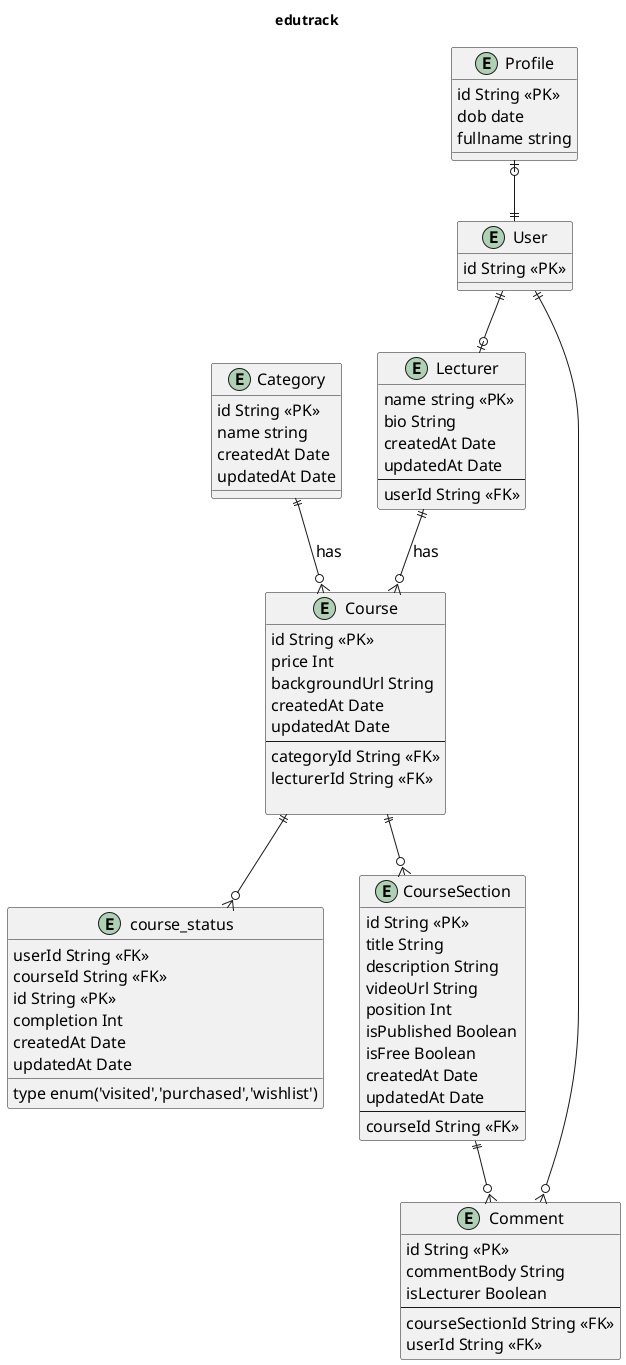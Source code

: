 @startuml edutrack
skinparam defaultFontName Poppins
skinparam defaultFontSize 16
title edutrack

entity User{
    id String <<PK>>
}
' entity chat{}
entity Lecturer {
    name string <<PK>>
    bio String
    createdAt Date
    updatedAt Date
    ---
    userId String <<FK>>
}

entity Profile {
    id String <<PK>>
    dob date
    fullname string
}

entity course_status {
    userId String <<FK>>
    courseId String <<FK>>
    id String <<PK>>
    completion Int
    createdAt Date
    updatedAt Date
    type enum('visited','purchased','wishlist')
}

entity Course {
    id String <<PK>>
    price Int
    backgroundUrl String
    createdAt Date
    updatedAt Date
    ---
    categoryId String <<FK>>
    lecturerId String <<FK>>
    
}

entity Comment {
    id String <<PK>>
    commentBody String
    isLecturer Boolean
    ---
    courseSectionId String <<FK>>
    userId String <<FK>>
}

entity Category {
    id String <<PK>>
    name string
    createdAt Date
    updatedAt Date
}

entity CourseSection {
    id String <<PK>>
    title String
    description String
    videoUrl String
    position Int
    isPublished Boolean
    isFree Boolean
    createdAt Date
    updatedAt Date
    ---
    courseId String <<FK>>
}

Lecturer ||--o{Course :has
Category ||--o{Course :has
Course ||--o{ CourseSection
Course ||--o{course_status
CourseSection ||--o{ Comment
Profile |o--||User
User ||--o| Lecturer
User ||--o{Comment
@enduml